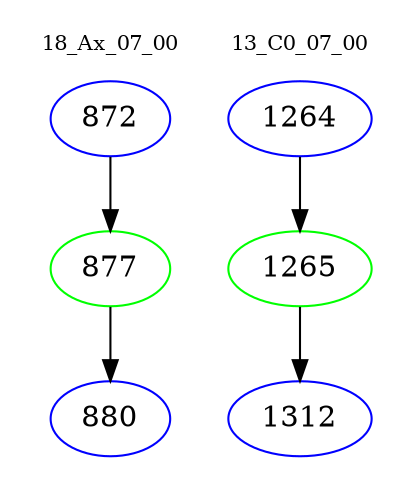 digraph{
subgraph cluster_0 {
color = white
label = "18_Ax_07_00";
fontsize=10;
T0_872 [label="872", color="blue"]
T0_872 -> T0_877 [color="black"]
T0_877 [label="877", color="green"]
T0_877 -> T0_880 [color="black"]
T0_880 [label="880", color="blue"]
}
subgraph cluster_1 {
color = white
label = "13_C0_07_00";
fontsize=10;
T1_1264 [label="1264", color="blue"]
T1_1264 -> T1_1265 [color="black"]
T1_1265 [label="1265", color="green"]
T1_1265 -> T1_1312 [color="black"]
T1_1312 [label="1312", color="blue"]
}
}
